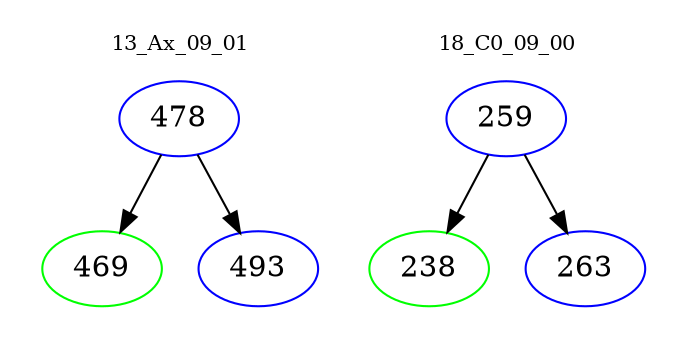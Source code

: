 digraph{
subgraph cluster_0 {
color = white
label = "13_Ax_09_01";
fontsize=10;
T0_478 [label="478", color="blue"]
T0_478 -> T0_469 [color="black"]
T0_469 [label="469", color="green"]
T0_478 -> T0_493 [color="black"]
T0_493 [label="493", color="blue"]
}
subgraph cluster_1 {
color = white
label = "18_C0_09_00";
fontsize=10;
T1_259 [label="259", color="blue"]
T1_259 -> T1_238 [color="black"]
T1_238 [label="238", color="green"]
T1_259 -> T1_263 [color="black"]
T1_263 [label="263", color="blue"]
}
}
